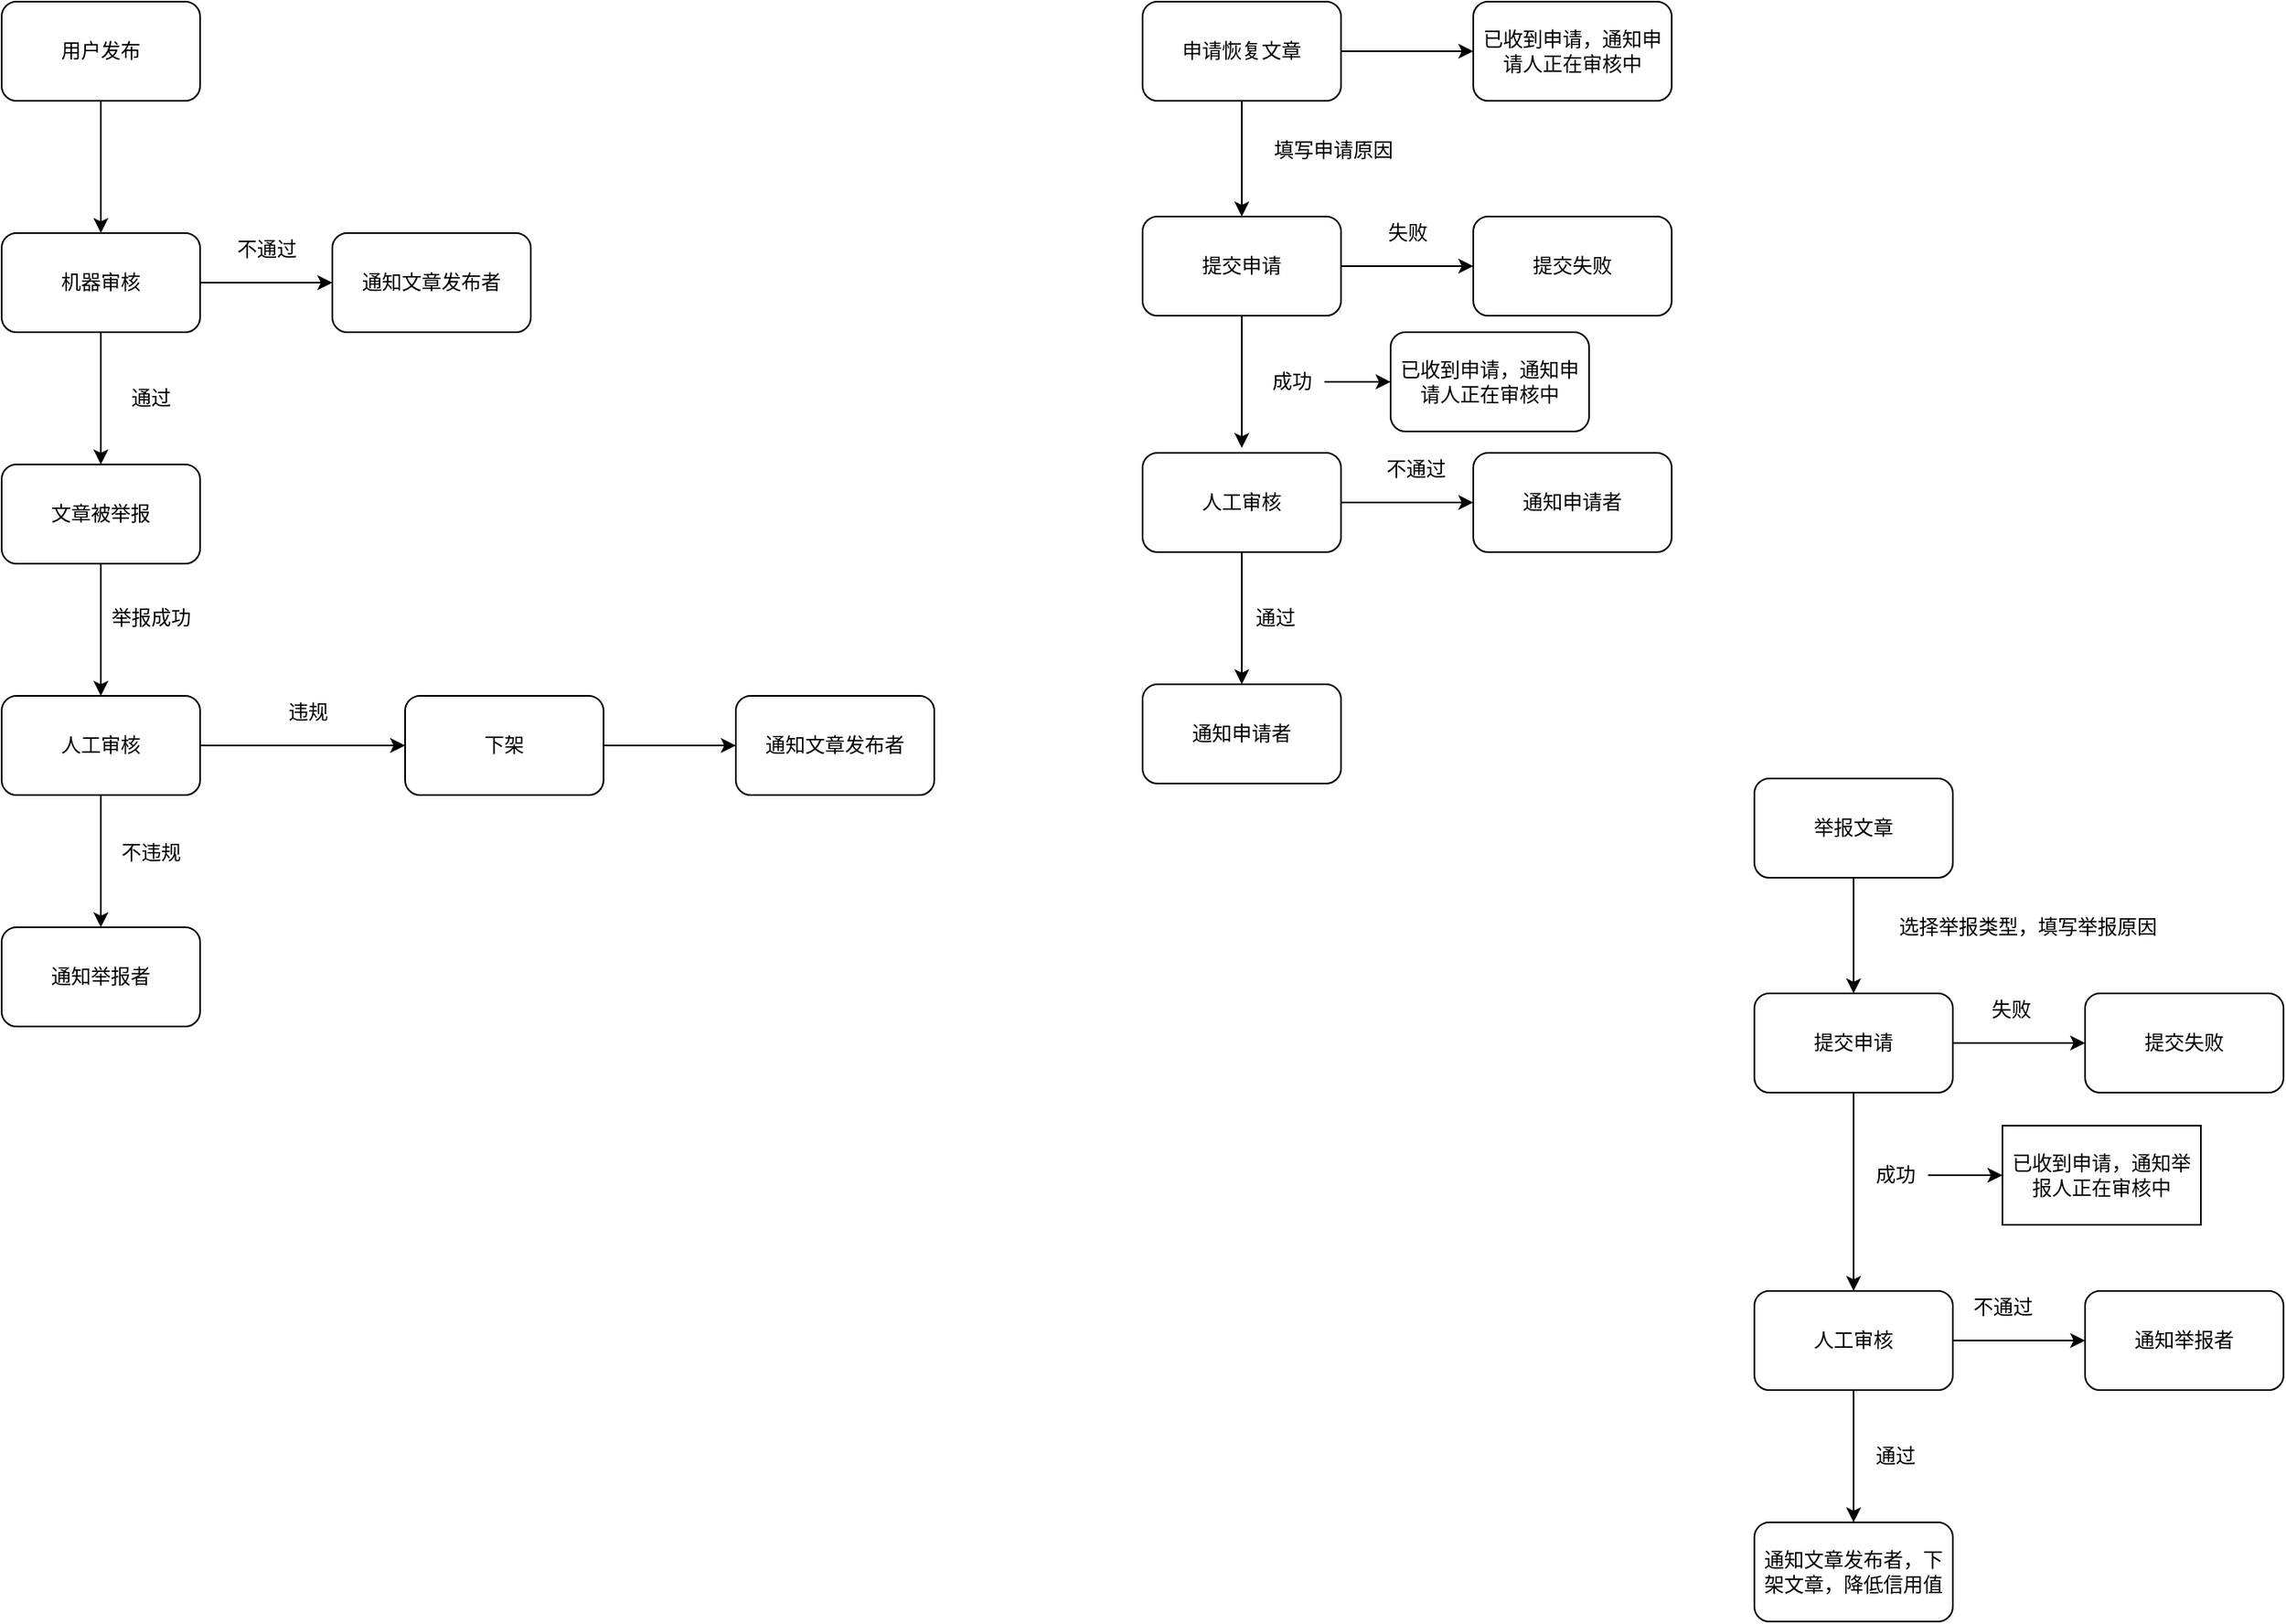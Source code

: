 <mxfile version="15.8.6" type="github"><diagram id="fAmnK7fafkXWapC5GTgN" name="第 1 页"><mxGraphModel dx="2031" dy="1077" grid="1" gridSize="10" guides="1" tooltips="1" connect="1" arrows="1" fold="1" page="1" pageScale="1" pageWidth="827" pageHeight="1169" math="0" shadow="0"><root><mxCell id="0"/><mxCell id="1" parent="0"/><mxCell id="ZbqWbRUn8etiJ6izwHI6-3" value="" style="edgeStyle=orthogonalEdgeStyle;rounded=0;orthogonalLoop=1;jettySize=auto;html=1;" parent="1" source="ZbqWbRUn8etiJ6izwHI6-1" target="ZbqWbRUn8etiJ6izwHI6-2" edge="1"><mxGeometry relative="1" as="geometry"/></mxCell><mxCell id="ZbqWbRUn8etiJ6izwHI6-1" value="用户发布" style="rounded=1;whiteSpace=wrap;html=1;" parent="1" vertex="1"><mxGeometry x="110" y="80" width="120" height="60" as="geometry"/></mxCell><mxCell id="ZbqWbRUn8etiJ6izwHI6-5" value="" style="edgeStyle=orthogonalEdgeStyle;rounded=0;orthogonalLoop=1;jettySize=auto;html=1;" parent="1" source="ZbqWbRUn8etiJ6izwHI6-2" target="ZbqWbRUn8etiJ6izwHI6-4" edge="1"><mxGeometry relative="1" as="geometry"/></mxCell><mxCell id="ZbqWbRUn8etiJ6izwHI6-17" value="" style="edgeStyle=orthogonalEdgeStyle;rounded=0;orthogonalLoop=1;jettySize=auto;html=1;" parent="1" source="ZbqWbRUn8etiJ6izwHI6-2" target="ZbqWbRUn8etiJ6izwHI6-16" edge="1"><mxGeometry relative="1" as="geometry"/></mxCell><mxCell id="ZbqWbRUn8etiJ6izwHI6-2" value="机器审核" style="rounded=1;whiteSpace=wrap;html=1;" parent="1" vertex="1"><mxGeometry x="110" y="220" width="120" height="60" as="geometry"/></mxCell><mxCell id="ZbqWbRUn8etiJ6izwHI6-7" value="" style="edgeStyle=orthogonalEdgeStyle;rounded=0;orthogonalLoop=1;jettySize=auto;html=1;" parent="1" source="ZbqWbRUn8etiJ6izwHI6-4" target="ZbqWbRUn8etiJ6izwHI6-6" edge="1"><mxGeometry relative="1" as="geometry"/></mxCell><mxCell id="ZbqWbRUn8etiJ6izwHI6-4" value="文章被举报" style="rounded=1;whiteSpace=wrap;html=1;" parent="1" vertex="1"><mxGeometry x="110" y="360" width="120" height="60" as="geometry"/></mxCell><mxCell id="ZbqWbRUn8etiJ6izwHI6-9" value="" style="edgeStyle=orthogonalEdgeStyle;rounded=0;orthogonalLoop=1;jettySize=auto;html=1;" parent="1" source="ZbqWbRUn8etiJ6izwHI6-6" target="ZbqWbRUn8etiJ6izwHI6-8" edge="1"><mxGeometry relative="1" as="geometry"/></mxCell><mxCell id="ZbqWbRUn8etiJ6izwHI6-12" value="" style="edgeStyle=orthogonalEdgeStyle;rounded=0;orthogonalLoop=1;jettySize=auto;html=1;" parent="1" source="ZbqWbRUn8etiJ6izwHI6-6" target="ZbqWbRUn8etiJ6izwHI6-11" edge="1"><mxGeometry relative="1" as="geometry"/></mxCell><mxCell id="ZbqWbRUn8etiJ6izwHI6-6" value="人工审核" style="rounded=1;whiteSpace=wrap;html=1;" parent="1" vertex="1"><mxGeometry x="110" y="500" width="120" height="60" as="geometry"/></mxCell><mxCell id="ZbqWbRUn8etiJ6izwHI6-14" value="" style="edgeStyle=orthogonalEdgeStyle;rounded=0;orthogonalLoop=1;jettySize=auto;html=1;" parent="1" source="ZbqWbRUn8etiJ6izwHI6-8" target="ZbqWbRUn8etiJ6izwHI6-13" edge="1"><mxGeometry relative="1" as="geometry"/></mxCell><mxCell id="ZbqWbRUn8etiJ6izwHI6-8" value="下架" style="rounded=1;whiteSpace=wrap;html=1;" parent="1" vertex="1"><mxGeometry x="354" y="500" width="120" height="60" as="geometry"/></mxCell><mxCell id="ZbqWbRUn8etiJ6izwHI6-10" value="违规" style="text;html=1;align=center;verticalAlign=middle;resizable=0;points=[];autosize=1;strokeColor=none;fillColor=none;" parent="1" vertex="1"><mxGeometry x="275" y="500" width="40" height="20" as="geometry"/></mxCell><mxCell id="ZbqWbRUn8etiJ6izwHI6-11" value="通知举报者" style="rounded=1;whiteSpace=wrap;html=1;" parent="1" vertex="1"><mxGeometry x="110" y="640" width="120" height="60" as="geometry"/></mxCell><mxCell id="ZbqWbRUn8etiJ6izwHI6-13" value="通知文章发布者" style="rounded=1;whiteSpace=wrap;html=1;" parent="1" vertex="1"><mxGeometry x="554" y="500" width="120" height="60" as="geometry"/></mxCell><mxCell id="ZbqWbRUn8etiJ6izwHI6-15" value="不违规" style="text;html=1;align=center;verticalAlign=middle;resizable=0;points=[];autosize=1;strokeColor=none;fillColor=none;" parent="1" vertex="1"><mxGeometry x="175" y="585" width="50" height="20" as="geometry"/></mxCell><mxCell id="ZbqWbRUn8etiJ6izwHI6-16" value="通知文章发布者" style="rounded=1;whiteSpace=wrap;html=1;" parent="1" vertex="1"><mxGeometry x="310" y="220" width="120" height="60" as="geometry"/></mxCell><mxCell id="ZbqWbRUn8etiJ6izwHI6-18" value="不通过" style="text;html=1;align=center;verticalAlign=middle;resizable=0;points=[];autosize=1;strokeColor=none;fillColor=none;" parent="1" vertex="1"><mxGeometry x="245" y="220" width="50" height="20" as="geometry"/></mxCell><mxCell id="ZbqWbRUn8etiJ6izwHI6-19" value="通过" style="text;html=1;align=center;verticalAlign=middle;resizable=0;points=[];autosize=1;strokeColor=none;fillColor=none;" parent="1" vertex="1"><mxGeometry x="180" y="310" width="40" height="20" as="geometry"/></mxCell><mxCell id="ZbqWbRUn8etiJ6izwHI6-20" value="举报成功" style="text;html=1;align=center;verticalAlign=middle;resizable=0;points=[];autosize=1;strokeColor=none;fillColor=none;" parent="1" vertex="1"><mxGeometry x="170" y="443" width="60" height="20" as="geometry"/></mxCell><mxCell id="ZbqWbRUn8etiJ6izwHI6-23" value="" style="edgeStyle=orthogonalEdgeStyle;rounded=0;orthogonalLoop=1;jettySize=auto;html=1;" parent="1" source="ZbqWbRUn8etiJ6izwHI6-21" edge="1"><mxGeometry relative="1" as="geometry"><mxPoint x="860" y="210" as="targetPoint"/></mxGeometry></mxCell><mxCell id="ZbqWbRUn8etiJ6izwHI6-43" value="" style="edgeStyle=orthogonalEdgeStyle;rounded=0;orthogonalLoop=1;jettySize=auto;html=1;" parent="1" source="ZbqWbRUn8etiJ6izwHI6-21" target="ZbqWbRUn8etiJ6izwHI6-42" edge="1"><mxGeometry relative="1" as="geometry"/></mxCell><mxCell id="ZbqWbRUn8etiJ6izwHI6-21" value="申请恢复文章" style="rounded=1;whiteSpace=wrap;html=1;" parent="1" vertex="1"><mxGeometry x="800" y="80" width="120" height="60" as="geometry"/></mxCell><mxCell id="ZbqWbRUn8etiJ6izwHI6-27" value="" style="edgeStyle=orthogonalEdgeStyle;rounded=0;orthogonalLoop=1;jettySize=auto;html=1;" parent="1" source="ZbqWbRUn8etiJ6izwHI6-22" target="ZbqWbRUn8etiJ6izwHI6-26" edge="1"><mxGeometry relative="1" as="geometry"/></mxCell><mxCell id="ZbqWbRUn8etiJ6izwHI6-30" value="" style="edgeStyle=orthogonalEdgeStyle;rounded=0;orthogonalLoop=1;jettySize=auto;html=1;" parent="1" source="ZbqWbRUn8etiJ6izwHI6-22" target="ZbqWbRUn8etiJ6izwHI6-29" edge="1"><mxGeometry relative="1" as="geometry"/></mxCell><mxCell id="ZbqWbRUn8etiJ6izwHI6-22" value="人工审核" style="rounded=1;whiteSpace=wrap;html=1;" parent="1" vertex="1"><mxGeometry x="800" y="353" width="120" height="60" as="geometry"/></mxCell><mxCell id="ZbqWbRUn8etiJ6izwHI6-25" value="填写申请原因" style="text;html=1;align=center;verticalAlign=middle;resizable=0;points=[];autosize=1;strokeColor=none;fillColor=none;" parent="1" vertex="1"><mxGeometry x="870" y="160" width="90" height="20" as="geometry"/></mxCell><mxCell id="ZbqWbRUn8etiJ6izwHI6-26" value="通知申请者" style="rounded=1;whiteSpace=wrap;html=1;" parent="1" vertex="1"><mxGeometry x="1000" y="353" width="120" height="60" as="geometry"/></mxCell><mxCell id="ZbqWbRUn8etiJ6izwHI6-28" value="不通过" style="text;html=1;align=center;verticalAlign=middle;resizable=0;points=[];autosize=1;strokeColor=none;fillColor=none;" parent="1" vertex="1"><mxGeometry x="940" y="353" width="50" height="20" as="geometry"/></mxCell><mxCell id="ZbqWbRUn8etiJ6izwHI6-29" value="通知申请者" style="rounded=1;whiteSpace=wrap;html=1;" parent="1" vertex="1"><mxGeometry x="800" y="493" width="120" height="60" as="geometry"/></mxCell><mxCell id="ZbqWbRUn8etiJ6izwHI6-31" value="通过" style="text;html=1;align=center;verticalAlign=middle;resizable=0;points=[];autosize=1;strokeColor=none;fillColor=none;" parent="1" vertex="1"><mxGeometry x="860" y="443" width="40" height="20" as="geometry"/></mxCell><mxCell id="ZbqWbRUn8etiJ6izwHI6-45" value="" style="edgeStyle=orthogonalEdgeStyle;rounded=0;orthogonalLoop=1;jettySize=auto;html=1;" parent="1" source="ZbqWbRUn8etiJ6izwHI6-32" target="ZbqWbRUn8etiJ6izwHI6-44" edge="1"><mxGeometry relative="1" as="geometry"/></mxCell><mxCell id="ZbqWbRUn8etiJ6izwHI6-32" value="举报文章" style="rounded=1;whiteSpace=wrap;html=1;" parent="1" vertex="1"><mxGeometry x="1170" y="550" width="120" height="60" as="geometry"/></mxCell><mxCell id="ZbqWbRUn8etiJ6izwHI6-37" value="" style="edgeStyle=orthogonalEdgeStyle;rounded=0;orthogonalLoop=1;jettySize=auto;html=1;" parent="1" source="ZbqWbRUn8etiJ6izwHI6-33" target="ZbqWbRUn8etiJ6izwHI6-36" edge="1"><mxGeometry relative="1" as="geometry"/></mxCell><mxCell id="ZbqWbRUn8etiJ6izwHI6-40" value="" style="edgeStyle=orthogonalEdgeStyle;rounded=0;orthogonalLoop=1;jettySize=auto;html=1;" parent="1" source="ZbqWbRUn8etiJ6izwHI6-33" target="ZbqWbRUn8etiJ6izwHI6-39" edge="1"><mxGeometry relative="1" as="geometry"/></mxCell><mxCell id="ZbqWbRUn8etiJ6izwHI6-33" value="人工审核" style="rounded=1;whiteSpace=wrap;html=1;" parent="1" vertex="1"><mxGeometry x="1170" y="860" width="120" height="60" as="geometry"/></mxCell><mxCell id="ZbqWbRUn8etiJ6izwHI6-35" value="选择举报类型，填写举报原因&lt;br&gt;" style="text;html=1;align=center;verticalAlign=middle;resizable=0;points=[];autosize=1;strokeColor=none;fillColor=none;" parent="1" vertex="1"><mxGeometry x="1250" y="630" width="170" height="20" as="geometry"/></mxCell><mxCell id="ZbqWbRUn8etiJ6izwHI6-36" value="通知举报者" style="rounded=1;whiteSpace=wrap;html=1;" parent="1" vertex="1"><mxGeometry x="1370" y="860" width="120" height="60" as="geometry"/></mxCell><mxCell id="ZbqWbRUn8etiJ6izwHI6-38" value="不通过" style="text;html=1;align=center;verticalAlign=middle;resizable=0;points=[];autosize=1;strokeColor=none;fillColor=none;" parent="1" vertex="1"><mxGeometry x="1295" y="860" width="50" height="20" as="geometry"/></mxCell><mxCell id="ZbqWbRUn8etiJ6izwHI6-39" value="通知文章发布者，下架文章，降低信用值" style="whiteSpace=wrap;html=1;rounded=1;" parent="1" vertex="1"><mxGeometry x="1170" y="1000" width="120" height="60" as="geometry"/></mxCell><mxCell id="ZbqWbRUn8etiJ6izwHI6-41" value="通过" style="text;html=1;align=center;verticalAlign=middle;resizable=0;points=[];autosize=1;strokeColor=none;fillColor=none;" parent="1" vertex="1"><mxGeometry x="1235" y="950" width="40" height="20" as="geometry"/></mxCell><mxCell id="ZbqWbRUn8etiJ6izwHI6-42" value="已收到申请，通知申请人正在审核中" style="rounded=1;whiteSpace=wrap;html=1;" parent="1" vertex="1"><mxGeometry x="1000" y="80" width="120" height="60" as="geometry"/></mxCell><mxCell id="ZbqWbRUn8etiJ6izwHI6-46" value="" style="edgeStyle=orthogonalEdgeStyle;rounded=0;orthogonalLoop=1;jettySize=auto;html=1;" parent="1" source="ZbqWbRUn8etiJ6izwHI6-44" target="ZbqWbRUn8etiJ6izwHI6-33" edge="1"><mxGeometry relative="1" as="geometry"/></mxCell><mxCell id="ZbqWbRUn8etiJ6izwHI6-49" value="" style="edgeStyle=orthogonalEdgeStyle;rounded=0;orthogonalLoop=1;jettySize=auto;html=1;" parent="1" source="ZbqWbRUn8etiJ6izwHI6-44" target="ZbqWbRUn8etiJ6izwHI6-48" edge="1"><mxGeometry relative="1" as="geometry"/></mxCell><mxCell id="ZbqWbRUn8etiJ6izwHI6-44" value="提交申请" style="rounded=1;whiteSpace=wrap;html=1;" parent="1" vertex="1"><mxGeometry x="1170" y="680" width="120" height="60" as="geometry"/></mxCell><mxCell id="ZbqWbRUn8etiJ6izwHI6-53" value="" style="edgeStyle=orthogonalEdgeStyle;rounded=0;orthogonalLoop=1;jettySize=auto;html=1;" parent="1" source="ZbqWbRUn8etiJ6izwHI6-47" target="ZbqWbRUn8etiJ6izwHI6-52" edge="1"><mxGeometry relative="1" as="geometry"/></mxCell><mxCell id="ZbqWbRUn8etiJ6izwHI6-47" value="成功" style="text;html=1;align=center;verticalAlign=middle;resizable=0;points=[];autosize=1;strokeColor=none;fillColor=none;" parent="1" vertex="1"><mxGeometry x="1235" y="780" width="40" height="20" as="geometry"/></mxCell><mxCell id="ZbqWbRUn8etiJ6izwHI6-48" value="提交失败" style="rounded=1;whiteSpace=wrap;html=1;" parent="1" vertex="1"><mxGeometry x="1370" y="680" width="120" height="60" as="geometry"/></mxCell><mxCell id="ZbqWbRUn8etiJ6izwHI6-51" value="失败" style="text;html=1;align=center;verticalAlign=middle;resizable=0;points=[];autosize=1;strokeColor=none;fillColor=none;" parent="1" vertex="1"><mxGeometry x="1305" y="680" width="40" height="20" as="geometry"/></mxCell><mxCell id="ZbqWbRUn8etiJ6izwHI6-52" value="&lt;span&gt;已收到申请，通知举报人正在审核中&lt;/span&gt;" style="whiteSpace=wrap;html=1;" parent="1" vertex="1"><mxGeometry x="1320" y="760" width="120" height="60" as="geometry"/></mxCell><mxCell id="ZbqWbRUn8etiJ6izwHI6-57" value="" style="edgeStyle=orthogonalEdgeStyle;rounded=0;orthogonalLoop=1;jettySize=auto;html=1;" parent="1" source="ZbqWbRUn8etiJ6izwHI6-54" edge="1"><mxGeometry relative="1" as="geometry"><mxPoint x="860" y="350" as="targetPoint"/></mxGeometry></mxCell><mxCell id="ZbqWbRUn8etiJ6izwHI6-59" value="" style="edgeStyle=orthogonalEdgeStyle;rounded=0;orthogonalLoop=1;jettySize=auto;html=1;" parent="1" source="ZbqWbRUn8etiJ6izwHI6-54" target="ZbqWbRUn8etiJ6izwHI6-58" edge="1"><mxGeometry relative="1" as="geometry"/></mxCell><mxCell id="ZbqWbRUn8etiJ6izwHI6-54" value="提交申请" style="rounded=1;whiteSpace=wrap;html=1;" parent="1" vertex="1"><mxGeometry x="800" y="210" width="120" height="60" as="geometry"/></mxCell><mxCell id="ZbqWbRUn8etiJ6izwHI6-58" value="提交失败" style="whiteSpace=wrap;html=1;rounded=1;" parent="1" vertex="1"><mxGeometry x="1000" y="210" width="120" height="60" as="geometry"/></mxCell><mxCell id="ZbqWbRUn8etiJ6izwHI6-60" value="失败" style="text;html=1;align=center;verticalAlign=middle;resizable=0;points=[];autosize=1;strokeColor=none;fillColor=none;" parent="1" vertex="1"><mxGeometry x="940" y="210" width="40" height="20" as="geometry"/></mxCell><mxCell id="ZbqWbRUn8etiJ6izwHI6-63" value="" style="edgeStyle=orthogonalEdgeStyle;rounded=0;orthogonalLoop=1;jettySize=auto;html=1;" parent="1" source="ZbqWbRUn8etiJ6izwHI6-61" target="ZbqWbRUn8etiJ6izwHI6-62" edge="1"><mxGeometry relative="1" as="geometry"/></mxCell><mxCell id="ZbqWbRUn8etiJ6izwHI6-61" value="成功" style="text;html=1;align=center;verticalAlign=middle;resizable=0;points=[];autosize=1;strokeColor=none;fillColor=none;" parent="1" vertex="1"><mxGeometry x="870" y="300" width="40" height="20" as="geometry"/></mxCell><mxCell id="ZbqWbRUn8etiJ6izwHI6-62" value="已收到申请，通知申请人正在审核中" style="rounded=1;whiteSpace=wrap;html=1;" parent="1" vertex="1"><mxGeometry x="950" y="280" width="120" height="60" as="geometry"/></mxCell></root></mxGraphModel></diagram></mxfile>